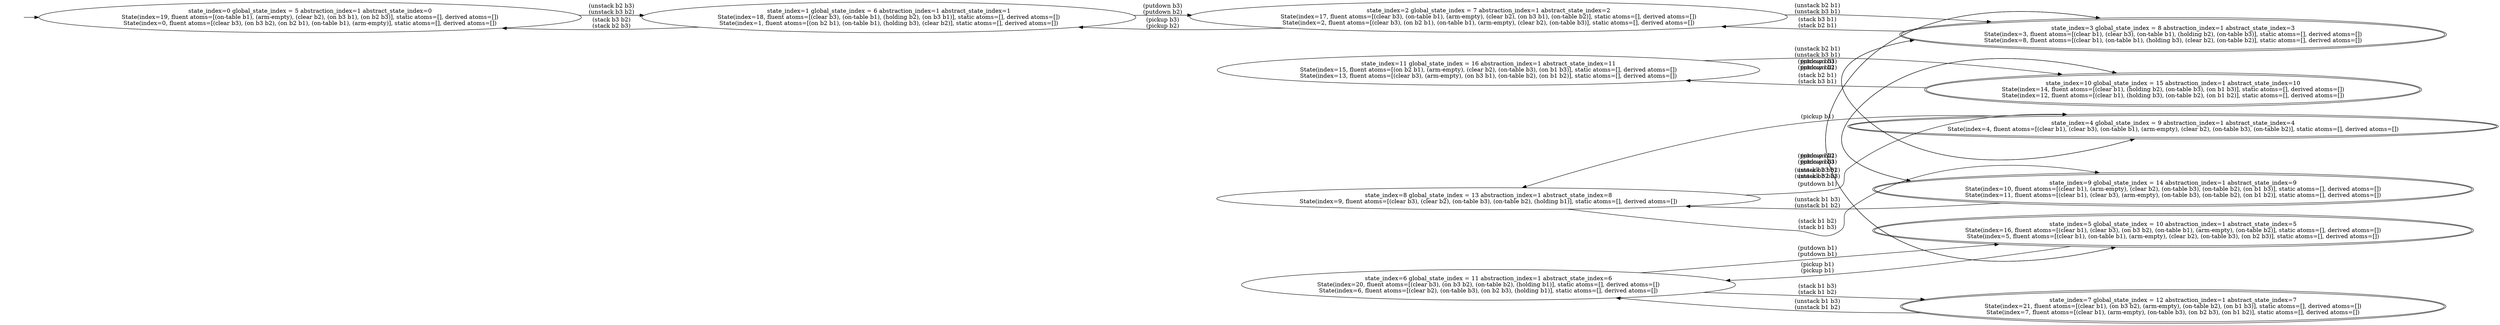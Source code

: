digraph {
rankdir="LR"
s0[label="state_index=0 global_state_index = 5 abstraction_index=1 abstract_state_index=0
State(index=19, fluent atoms=[(on-table b1), (arm-empty), (clear b2), (on b3 b1), (on b2 b3)], static atoms=[], derived atoms=[])
State(index=0, fluent atoms=[(clear b3), (on b3 b2), (on b2 b1), (on-table b1), (arm-empty)], static atoms=[], derived atoms=[])
"]
s1[label="state_index=1 global_state_index = 6 abstraction_index=1 abstract_state_index=1
State(index=18, fluent atoms=[(clear b3), (on-table b1), (holding b2), (on b3 b1)], static atoms=[], derived atoms=[])
State(index=1, fluent atoms=[(on b2 b1), (on-table b1), (holding b3), (clear b2)], static atoms=[], derived atoms=[])
"]
s2[label="state_index=2 global_state_index = 7 abstraction_index=1 abstract_state_index=2
State(index=17, fluent atoms=[(clear b3), (on-table b1), (arm-empty), (clear b2), (on b3 b1), (on-table b2)], static atoms=[], derived atoms=[])
State(index=2, fluent atoms=[(clear b3), (on b2 b1), (on-table b1), (arm-empty), (clear b2), (on-table b3)], static atoms=[], derived atoms=[])
"]
s3[peripheries=2,label="state_index=3 global_state_index = 8 abstraction_index=1 abstract_state_index=3
State(index=3, fluent atoms=[(clear b1), (clear b3), (on-table b1), (holding b2), (on-table b3)], static atoms=[], derived atoms=[])
State(index=8, fluent atoms=[(clear b1), (on-table b1), (holding b3), (clear b2), (on-table b2)], static atoms=[], derived atoms=[])
"]
s4[peripheries=2,label="state_index=4 global_state_index = 9 abstraction_index=1 abstract_state_index=4
State(index=4, fluent atoms=[(clear b1), (clear b3), (on-table b1), (arm-empty), (clear b2), (on-table b3), (on-table b2)], static atoms=[], derived atoms=[])
"]
s5[peripheries=2,label="state_index=5 global_state_index = 10 abstraction_index=1 abstract_state_index=5
State(index=16, fluent atoms=[(clear b1), (clear b3), (on b3 b2), (on-table b1), (arm-empty), (on-table b2)], static atoms=[], derived atoms=[])
State(index=5, fluent atoms=[(clear b1), (on-table b1), (arm-empty), (clear b2), (on-table b3), (on b2 b3)], static atoms=[], derived atoms=[])
"]
s6[label="state_index=6 global_state_index = 11 abstraction_index=1 abstract_state_index=6
State(index=20, fluent atoms=[(clear b3), (on b3 b2), (on-table b2), (holding b1)], static atoms=[], derived atoms=[])
State(index=6, fluent atoms=[(clear b2), (on-table b3), (on b2 b3), (holding b1)], static atoms=[], derived atoms=[])
"]
s7[peripheries=2,label="state_index=7 global_state_index = 12 abstraction_index=1 abstract_state_index=7
State(index=21, fluent atoms=[(clear b1), (on b3 b2), (arm-empty), (on-table b2), (on b1 b3)], static atoms=[], derived atoms=[])
State(index=7, fluent atoms=[(clear b1), (arm-empty), (on-table b3), (on b2 b3), (on b1 b2)], static atoms=[], derived atoms=[])
"]
s8[label="state_index=8 global_state_index = 13 abstraction_index=1 abstract_state_index=8
State(index=9, fluent atoms=[(clear b3), (clear b2), (on-table b3), (on-table b2), (holding b1)], static atoms=[], derived atoms=[])
"]
s9[peripheries=2,label="state_index=9 global_state_index = 14 abstraction_index=1 abstract_state_index=9
State(index=10, fluent atoms=[(clear b1), (arm-empty), (clear b2), (on-table b3), (on-table b2), (on b1 b3)], static atoms=[], derived atoms=[])
State(index=11, fluent atoms=[(clear b1), (clear b3), (arm-empty), (on-table b3), (on-table b2), (on b1 b2)], static atoms=[], derived atoms=[])
"]
s10[peripheries=2,label="state_index=10 global_state_index = 15 abstraction_index=1 abstract_state_index=10
State(index=14, fluent atoms=[(clear b1), (holding b2), (on-table b3), (on b1 b3)], static atoms=[], derived atoms=[])
State(index=12, fluent atoms=[(clear b1), (holding b3), (on-table b2), (on b1 b2)], static atoms=[], derived atoms=[])
"]
s11[label="state_index=11 global_state_index = 16 abstraction_index=1 abstract_state_index=11
State(index=15, fluent atoms=[(on b2 b1), (arm-empty), (clear b2), (on-table b3), (on b1 b3)], static atoms=[], derived atoms=[])
State(index=13, fluent atoms=[(clear b3), (arm-empty), (on b3 b1), (on-table b2), (on b1 b2)], static atoms=[], derived atoms=[])
"]
Dangling [ label = "", style = invis ]
{ rank = same; Dangling }
Dangling -> s0
{ rank = same; s0}
{ rank = same; s1}
{ rank = same; s2,s6,s8,s11}
{ rank = same; s3,s4,s5,s7,s9,s10}
s0->s1 [label="(unstack b2 b3)
(unstack b3 b2)
"]
s1->s0 [label="(stack b3 b2)
(stack b2 b3)
"]
s1->s2 [label="(putdown b3)
(putdown b2)
"]
s2->s1 [label="(pickup b3)
(pickup b2)
"]
s2->s3 [label="(unstack b2 b1)
(unstack b3 b1)
"]
s3->s2 [label="(stack b3 b1)
(stack b2 b1)
"]
s3->s4 [label="(putdown b3)
(putdown b2)
"]
s3->s5 [label="(stack b2 b3)
(stack b3 b2)
"]
s4->s3 [label="(pickup b3)
(pickup b2)
"]
s4->s8 [label="(pickup b1)
"]
s5->s3 [label="(unstack b3 b2)
(unstack b2 b3)
"]
s5->s6 [label="(pickup b1)
(pickup b1)
"]
s6->s5 [label="(putdown b1)
(putdown b1)
"]
s6->s7 [label="(stack b1 b3)
(stack b1 b2)
"]
s7->s6 [label="(unstack b1 b3)
(unstack b1 b2)
"]
s8->s4 [label="(putdown b1)
"]
s8->s9 [label="(stack b1 b2)
(stack b1 b3)
"]
s9->s8 [label="(unstack b1 b3)
(unstack b1 b2)
"]
s9->s10 [label="(pickup b2)
(pickup b3)
"]
s10->s9 [label="(putdown b2)
(putdown b3)
"]
s10->s11 [label="(stack b2 b1)
(stack b3 b1)
"]
s11->s10 [label="(unstack b2 b1)
(unstack b3 b1)
"]
}
